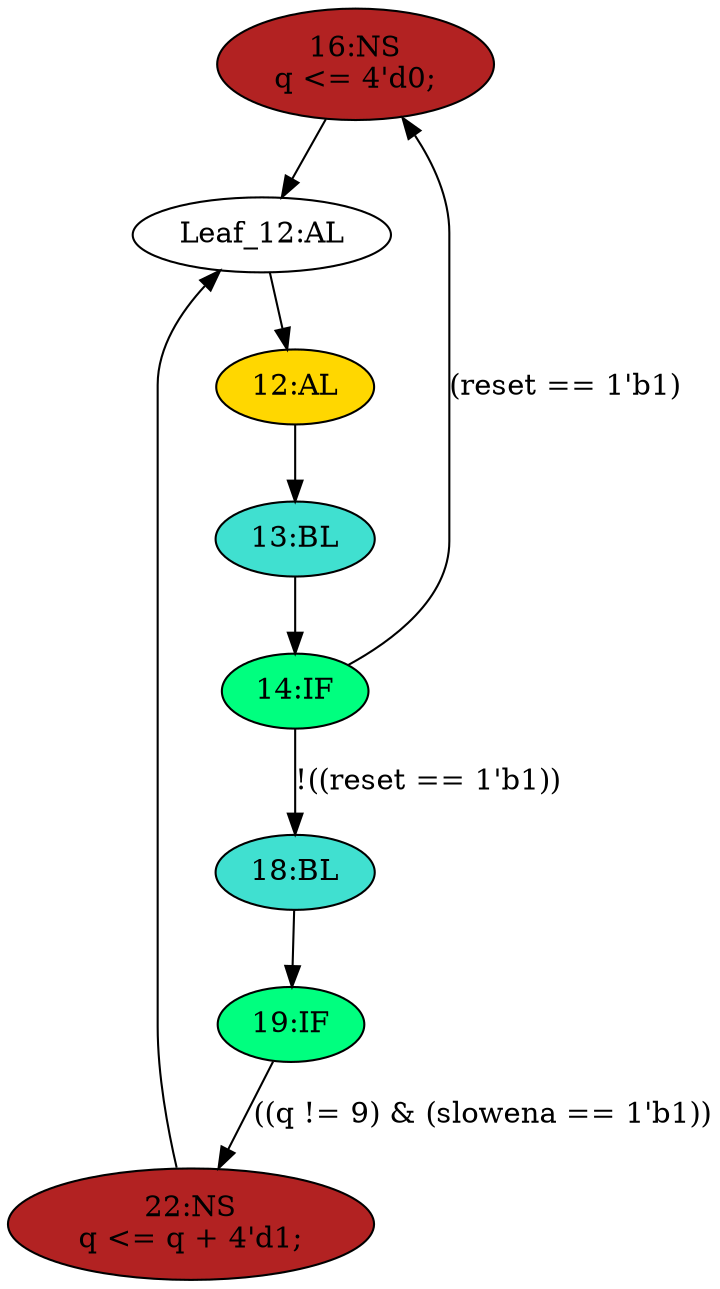 strict digraph "compose( ,  )" {
	node [label="\N"];
	"16:NS"	[ast="<pyverilog.vparser.ast.NonblockingSubstitution object at 0x7f4a8c956750>",
		fillcolor=firebrick,
		label="16:NS
q <= 4'd0;",
		statements="[<pyverilog.vparser.ast.NonblockingSubstitution object at 0x7f4a8c956750>]",
		style=filled,
		typ=NonblockingSubstitution];
	"Leaf_12:AL"	[def_var="['q']",
		label="Leaf_12:AL"];
	"16:NS" -> "Leaf_12:AL"	[cond="[]",
		lineno=None];
	"19:IF"	[ast="<pyverilog.vparser.ast.IfStatement object at 0x7f4a8c94e550>",
		fillcolor=springgreen,
		label="19:IF",
		statements="[]",
		style=filled,
		typ=IfStatement];
	"22:NS"	[ast="<pyverilog.vparser.ast.NonblockingSubstitution object at 0x7f4a8c9b1550>",
		fillcolor=firebrick,
		label="22:NS
q <= q + 4'd1;",
		statements="[<pyverilog.vparser.ast.NonblockingSubstitution object at 0x7f4a8c9b1550>]",
		style=filled,
		typ=NonblockingSubstitution];
	"19:IF" -> "22:NS"	[cond="['q', 'slowena']",
		label="((q != 9) & (slowena == 1'b1))",
		lineno=19];
	"13:BL"	[ast="<pyverilog.vparser.ast.Block object at 0x7f4a8cc750d0>",
		fillcolor=turquoise,
		label="13:BL",
		statements="[]",
		style=filled,
		typ=Block];
	"14:IF"	[ast="<pyverilog.vparser.ast.IfStatement object at 0x7f4a8c956bd0>",
		fillcolor=springgreen,
		label="14:IF",
		statements="[]",
		style=filled,
		typ=IfStatement];
	"13:BL" -> "14:IF"	[cond="[]",
		lineno=None];
	"14:IF" -> "16:NS"	[cond="['reset']",
		label="(reset == 1'b1)",
		lineno=14];
	"18:BL"	[ast="<pyverilog.vparser.ast.Block object at 0x7f4a8c956810>",
		fillcolor=turquoise,
		label="18:BL",
		statements="[]",
		style=filled,
		typ=Block];
	"14:IF" -> "18:BL"	[cond="['reset']",
		label="!((reset == 1'b1))",
		lineno=14];
	"18:BL" -> "19:IF"	[cond="[]",
		lineno=None];
	"22:NS" -> "Leaf_12:AL"	[cond="[]",
		lineno=None];
	"12:AL"	[ast="<pyverilog.vparser.ast.Always object at 0x7f4a8cc75390>",
		clk_sens=True,
		fillcolor=gold,
		label="12:AL",
		sens="['clk']",
		statements="[]",
		style=filled,
		typ=Always,
		use_var="['reset', 'q', 'slowena']"];
	"12:AL" -> "13:BL"	[cond="[]",
		lineno=None];
	"Leaf_12:AL" -> "12:AL";
}
